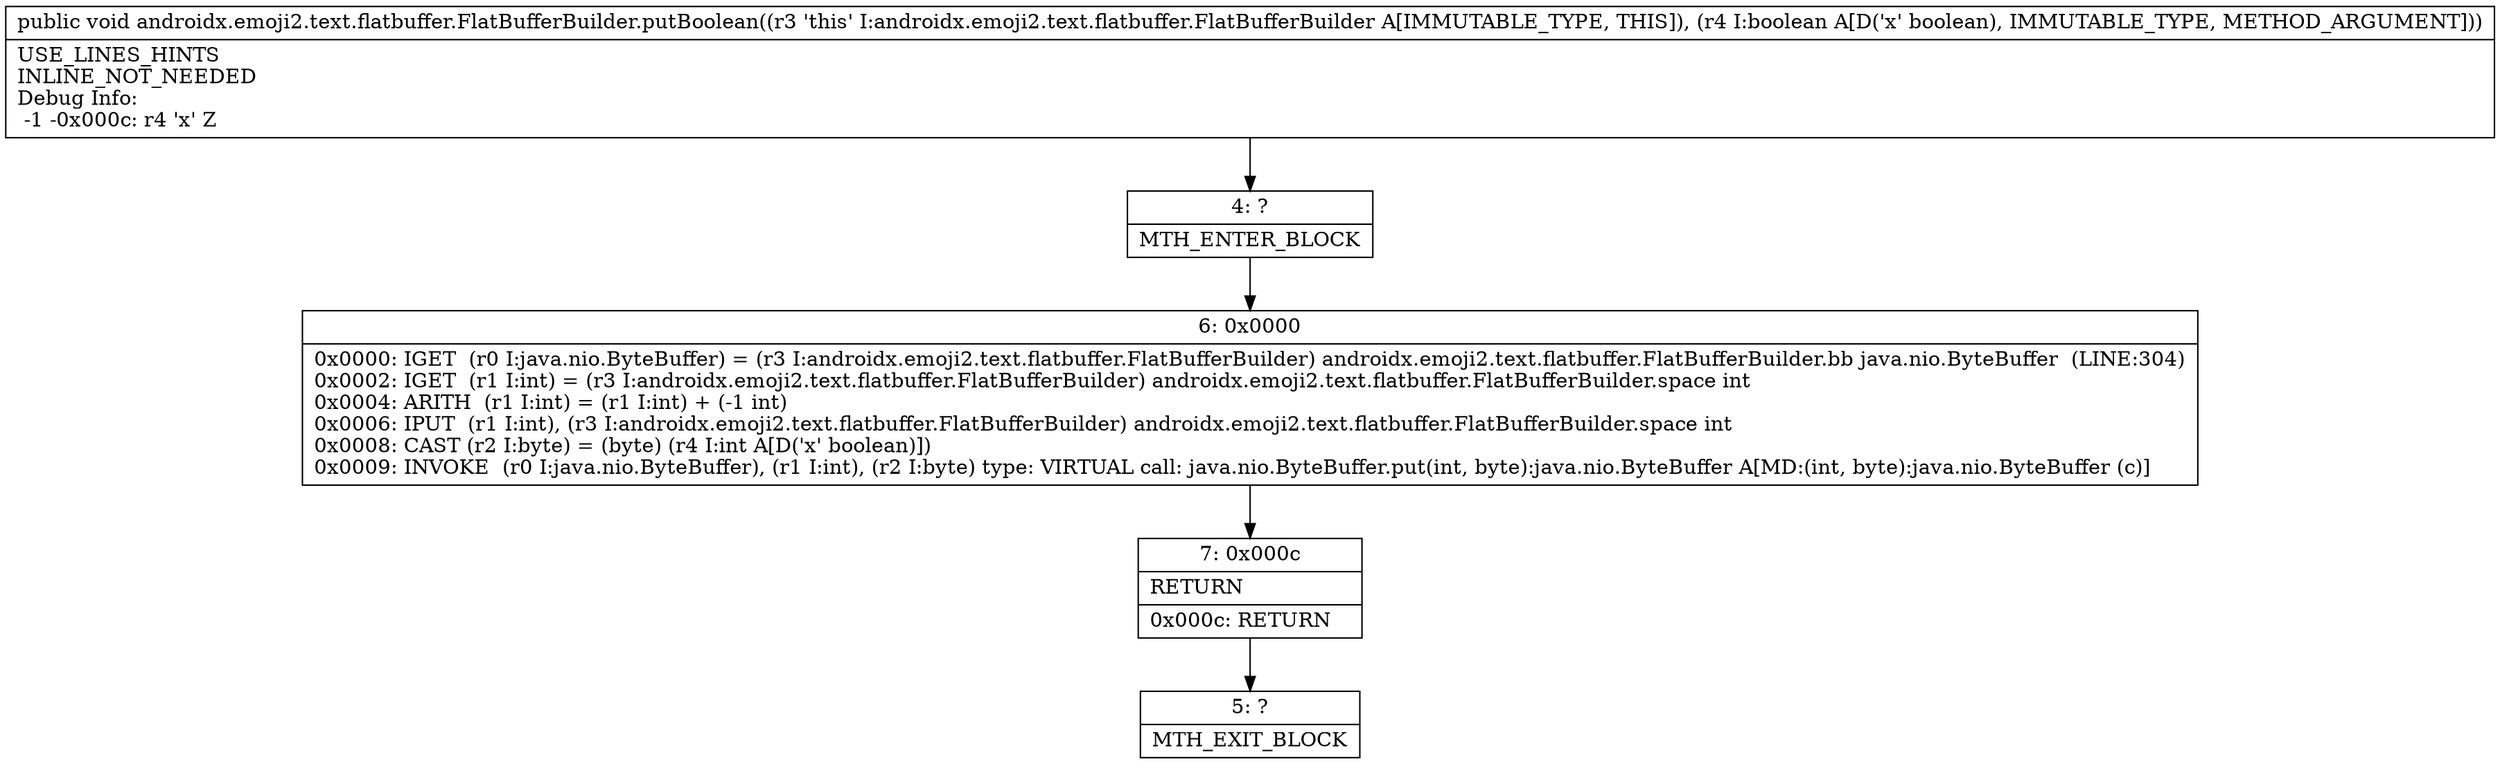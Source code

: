 digraph "CFG forandroidx.emoji2.text.flatbuffer.FlatBufferBuilder.putBoolean(Z)V" {
Node_4 [shape=record,label="{4\:\ ?|MTH_ENTER_BLOCK\l}"];
Node_6 [shape=record,label="{6\:\ 0x0000|0x0000: IGET  (r0 I:java.nio.ByteBuffer) = (r3 I:androidx.emoji2.text.flatbuffer.FlatBufferBuilder) androidx.emoji2.text.flatbuffer.FlatBufferBuilder.bb java.nio.ByteBuffer  (LINE:304)\l0x0002: IGET  (r1 I:int) = (r3 I:androidx.emoji2.text.flatbuffer.FlatBufferBuilder) androidx.emoji2.text.flatbuffer.FlatBufferBuilder.space int \l0x0004: ARITH  (r1 I:int) = (r1 I:int) + (\-1 int) \l0x0006: IPUT  (r1 I:int), (r3 I:androidx.emoji2.text.flatbuffer.FlatBufferBuilder) androidx.emoji2.text.flatbuffer.FlatBufferBuilder.space int \l0x0008: CAST (r2 I:byte) = (byte) (r4 I:int A[D('x' boolean)]) \l0x0009: INVOKE  (r0 I:java.nio.ByteBuffer), (r1 I:int), (r2 I:byte) type: VIRTUAL call: java.nio.ByteBuffer.put(int, byte):java.nio.ByteBuffer A[MD:(int, byte):java.nio.ByteBuffer (c)]\l}"];
Node_7 [shape=record,label="{7\:\ 0x000c|RETURN\l|0x000c: RETURN   \l}"];
Node_5 [shape=record,label="{5\:\ ?|MTH_EXIT_BLOCK\l}"];
MethodNode[shape=record,label="{public void androidx.emoji2.text.flatbuffer.FlatBufferBuilder.putBoolean((r3 'this' I:androidx.emoji2.text.flatbuffer.FlatBufferBuilder A[IMMUTABLE_TYPE, THIS]), (r4 I:boolean A[D('x' boolean), IMMUTABLE_TYPE, METHOD_ARGUMENT]))  | USE_LINES_HINTS\lINLINE_NOT_NEEDED\lDebug Info:\l  \-1 \-0x000c: r4 'x' Z\l}"];
MethodNode -> Node_4;Node_4 -> Node_6;
Node_6 -> Node_7;
Node_7 -> Node_5;
}

